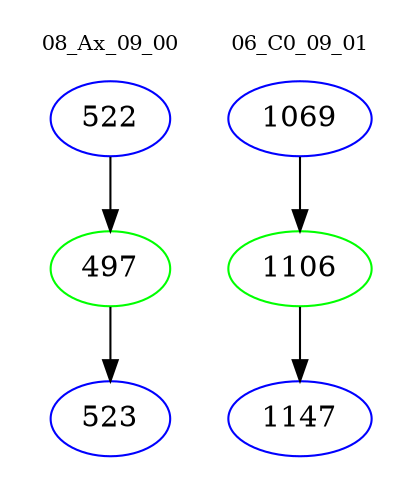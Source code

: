 digraph{
subgraph cluster_0 {
color = white
label = "08_Ax_09_00";
fontsize=10;
T0_522 [label="522", color="blue"]
T0_522 -> T0_497 [color="black"]
T0_497 [label="497", color="green"]
T0_497 -> T0_523 [color="black"]
T0_523 [label="523", color="blue"]
}
subgraph cluster_1 {
color = white
label = "06_C0_09_01";
fontsize=10;
T1_1069 [label="1069", color="blue"]
T1_1069 -> T1_1106 [color="black"]
T1_1106 [label="1106", color="green"]
T1_1106 -> T1_1147 [color="black"]
T1_1147 [label="1147", color="blue"]
}
}
